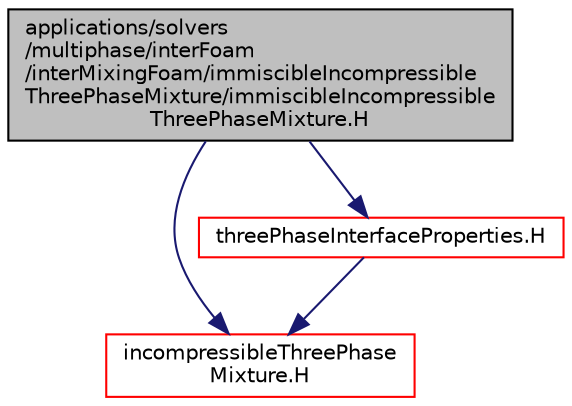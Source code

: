 digraph "applications/solvers/multiphase/interFoam/interMixingFoam/immiscibleIncompressibleThreePhaseMixture/immiscibleIncompressibleThreePhaseMixture.H"
{
  bgcolor="transparent";
  edge [fontname="Helvetica",fontsize="10",labelfontname="Helvetica",labelfontsize="10"];
  node [fontname="Helvetica",fontsize="10",shape=record];
  Node1 [label="applications/solvers\l/multiphase/interFoam\l/interMixingFoam/immiscibleIncompressible\lThreePhaseMixture/immiscibleIncompressible\lThreePhaseMixture.H",height=0.2,width=0.4,color="black", fillcolor="grey75", style="filled", fontcolor="black"];
  Node1 -> Node2 [color="midnightblue",fontsize="10",style="solid",fontname="Helvetica"];
  Node2 [label="incompressibleThreePhase\lMixture.H",height=0.2,width=0.4,color="red",URL="$a03452.html"];
  Node1 -> Node3 [color="midnightblue",fontsize="10",style="solid",fontname="Helvetica"];
  Node3 [label="threePhaseInterfaceProperties.H",height=0.2,width=0.4,color="red",URL="$a03455.html"];
  Node3 -> Node2 [color="midnightblue",fontsize="10",style="solid",fontname="Helvetica"];
}
